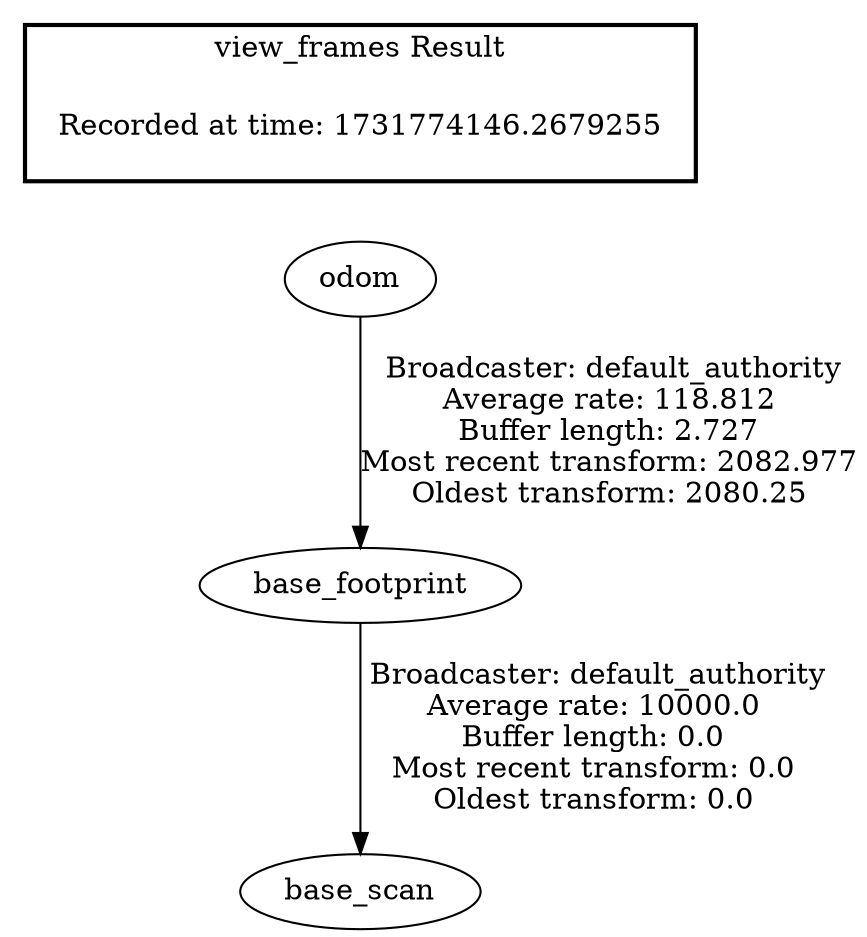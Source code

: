 digraph G {
"base_footprint" -> "base_scan"[label=" Broadcaster: default_authority\nAverage rate: 10000.0\nBuffer length: 0.0\nMost recent transform: 0.0\nOldest transform: 0.0\n"];
"odom" -> "base_footprint"[label=" Broadcaster: default_authority\nAverage rate: 118.812\nBuffer length: 2.727\nMost recent transform: 2082.977\nOldest transform: 2080.25\n"];
edge [style=invis];
 subgraph cluster_legend { style=bold; color=black; label ="view_frames Result";
"Recorded at time: 1731774146.2679255"[ shape=plaintext ] ;
}->"odom";
}